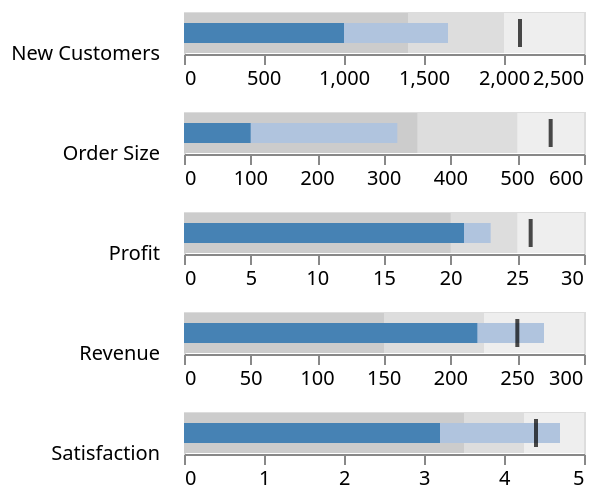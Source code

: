 {
    "$schema": "https://vega.github.io/schema/vega/v3.json",
    "description": "A simple bar chart with embedded data.",
    "autosize": "pad",
    "padding": 5,
    "data": [
        {
            "name": "source_0",
            "values": [
                {
                    "title": "Revenue",
                    "subtitle": "US$, in thousands",
                    "ranges": [
                        150,
                        225,
                        300
                    ],
                    "measures": [
                        220,
                        270
                    ],
                    "markers": [
                        250
                    ]
                },
                {
                    "title": "Profit",
                    "subtitle": "%",
                    "ranges": [
                        20,
                        25,
                        30
                    ],
                    "measures": [
                        21,
                        23
                    ],
                    "markers": [
                        26
                    ]
                },
                {
                    "title": "Order Size",
                    "subtitle": "US$, average",
                    "ranges": [
                        350,
                        500,
                        600
                    ],
                    "measures": [
                        100,
                        320
                    ],
                    "markers": [
                        550
                    ]
                },
                {
                    "title": "New Customers",
                    "subtitle": "count",
                    "ranges": [
                        1400,
                        2000,
                        2500
                    ],
                    "measures": [
                        1000,
                        1650
                    ],
                    "markers": [
                        2100
                    ]
                },
                {
                    "title": "Satisfaction",
                    "subtitle": "out of 5",
                    "ranges": [
                        3.5,
                        4.25,
                        5
                    ],
                    "measures": [
                        3.2,
                        4.7
                    ],
                    "markers": [
                        4.4
                    ]
                }
            ]
        },
        {
            "name": "row_domain",
            "source": "source_0",
            "transform": [
                {
                    "type": "aggregate",
                    "groupby": [
                        "title"
                    ]
                }
            ]
        },
        {
            "name": "data_2",
            "source": "source_0",
            "transform": [
                {
                    "type": "formula",
                    "expr": "toNumber(datum[\"ranges\"] && datum[\"ranges\"][\"2\"])",
                    "as": "ranges.2"
                },
                {
                    "type": "filter",
                    "expr": "datum[\"ranges.2\"] !== null && !isNaN(datum[\"ranges.2\"])"
                }
            ]
        },
        {
            "name": "data_3",
            "source": "source_0",
            "transform": [
                {
                    "type": "formula",
                    "expr": "toNumber(datum[\"ranges\"] && datum[\"ranges\"][\"1\"])",
                    "as": "ranges.1"
                },
                {
                    "type": "filter",
                    "expr": "datum[\"ranges.1\"] !== null && !isNaN(datum[\"ranges.1\"])"
                }
            ]
        },
        {
            "name": "data_4",
            "source": "source_0",
            "transform": [
                {
                    "type": "formula",
                    "expr": "toNumber(datum[\"ranges\"] && datum[\"ranges\"][\"0\"])",
                    "as": "ranges.0"
                },
                {
                    "type": "filter",
                    "expr": "datum[\"ranges.0\"] !== null && !isNaN(datum[\"ranges.0\"])"
                }
            ]
        },
        {
            "name": "data_5",
            "source": "source_0",
            "transform": [
                {
                    "type": "formula",
                    "expr": "toNumber(datum[\"measures\"] && datum[\"measures\"][\"1\"])",
                    "as": "measures.1"
                },
                {
                    "type": "filter",
                    "expr": "datum[\"measures.1\"] !== null && !isNaN(datum[\"measures.1\"])"
                }
            ]
        },
        {
            "name": "data_6",
            "source": "source_0",
            "transform": [
                {
                    "type": "formula",
                    "expr": "toNumber(datum[\"measures\"] && datum[\"measures\"][\"0\"])",
                    "as": "measures.0"
                },
                {
                    "type": "filter",
                    "expr": "datum[\"measures.0\"] !== null && !isNaN(datum[\"measures.0\"])"
                }
            ]
        },
        {
            "name": "data_7",
            "source": "source_0",
            "transform": [
                {
                    "type": "formula",
                    "expr": "toNumber(datum[\"markers\"] && datum[\"markers\"][\"0\"])",
                    "as": "markers.0"
                },
                {
                    "type": "filter",
                    "expr": "datum[\"markers.0\"] !== null && !isNaN(datum[\"markers.0\"])"
                }
            ]
        }
    ],
    "signals": [
        {
            "name": "child_width",
            "value": 200
        },
        {
            "name": "child_height",
            "value": 21
        }
    ],
    "layout": {
        "padding": {
            "row": 10,
            "column": 10
        },
        "columns": 1,
        "bounds": "full",
        "align": "all"
    },
    "marks": [
        {
            "name": "row_header",
            "type": "group",
            "role": "row-header",
            "from": {
                "data": "row_domain"
            },
            "sort": {
                "field": "datum[\"title\"]",
                "order": "ascending"
            },
            "title": {
                "text": {
                    "signal": "''+parent[\"title\"]"
                },
                "offset": 10,
                "orient": "left",
                "style": "guide-label",
                "angle": {
                    "value": 0
                },
                "anchor": {
                    "value": "start"
                },
                "baseline": {
                    "value": "middle"
                }
            },
            "encode": {
                "update": {
                    "height": {
                        "signal": "child_height"
                    }
                }
            }
        },
        {
            "name": "cell",
            "type": "group",
            "style": "cell",
            "from": {
                "facet": {
                    "name": "facet",
                    "data": "source_0",
                    "groupby": [
                        "title"
                    ]
                }
            },
            "sort": {
                "field": [
                    "datum[\"title\"]"
                ],
                "order": [
                    "ascending"
                ]
            },
            "data": [
                {
                    "source": "facet",
                    "name": "data_0",
                    "transform": [
                        {
                            "type": "formula",
                            "expr": "toNumber(datum[\"ranges\"] && datum[\"ranges\"][\"2\"])",
                            "as": "ranges.2"
                        },
                        {
                            "type": "filter",
                            "expr": "datum[\"ranges.2\"] !== null && !isNaN(datum[\"ranges.2\"])"
                        }
                    ]
                },
                {
                    "source": "facet",
                    "name": "data_1",
                    "transform": [
                        {
                            "type": "formula",
                            "expr": "toNumber(datum[\"ranges\"] && datum[\"ranges\"][\"1\"])",
                            "as": "ranges.1"
                        },
                        {
                            "type": "filter",
                            "expr": "datum[\"ranges.1\"] !== null && !isNaN(datum[\"ranges.1\"])"
                        }
                    ]
                },
                {
                    "source": "facet",
                    "name": "data_2",
                    "transform": [
                        {
                            "type": "formula",
                            "expr": "toNumber(datum[\"ranges\"] && datum[\"ranges\"][\"0\"])",
                            "as": "ranges.0"
                        },
                        {
                            "type": "filter",
                            "expr": "datum[\"ranges.0\"] !== null && !isNaN(datum[\"ranges.0\"])"
                        }
                    ]
                },
                {
                    "source": "facet",
                    "name": "data_3",
                    "transform": [
                        {
                            "type": "formula",
                            "expr": "toNumber(datum[\"measures\"] && datum[\"measures\"][\"1\"])",
                            "as": "measures.1"
                        },
                        {
                            "type": "filter",
                            "expr": "datum[\"measures.1\"] !== null && !isNaN(datum[\"measures.1\"])"
                        }
                    ]
                },
                {
                    "source": "facet",
                    "name": "data_4",
                    "transform": [
                        {
                            "type": "formula",
                            "expr": "toNumber(datum[\"measures\"] && datum[\"measures\"][\"0\"])",
                            "as": "measures.0"
                        },
                        {
                            "type": "filter",
                            "expr": "datum[\"measures.0\"] !== null && !isNaN(datum[\"measures.0\"])"
                        }
                    ]
                },
                {
                    "source": "facet",
                    "name": "data_5",
                    "transform": [
                        {
                            "type": "formula",
                            "expr": "toNumber(datum[\"markers\"] && datum[\"markers\"][\"0\"])",
                            "as": "markers.0"
                        },
                        {
                            "type": "filter",
                            "expr": "datum[\"markers.0\"] !== null && !isNaN(datum[\"markers.0\"])"
                        }
                    ]
                }
            ],
            "encode": {
                "update": {
                    "width": {
                        "signal": "child_width"
                    },
                    "height": {
                        "signal": "child_height"
                    }
                }
            },
            "marks": [
                {
                    "name": "child_layer_0_marks",
                    "type": "rect",
                    "style": [
                        "bar"
                    ],
                    "from": {
                        "data": "data_0"
                    },
                    "encode": {
                        "update": {
                            "fill": {
                                "value": "#eee"
                            },
                            "x": {
                                "scale": "child_x",
                                "field": "ranges\\.2"
                            },
                            "x2": {
                                "scale": "child_x",
                                "value": 0
                            },
                            "yc": {
                                "signal": "child_height",
                                "mult": 0.5
                            },
                            "height": {
                                "value": 20
                            }
                        }
                    }
                },
                {
                    "name": "child_layer_1_marks",
                    "type": "rect",
                    "style": [
                        "bar"
                    ],
                    "from": {
                        "data": "data_1"
                    },
                    "encode": {
                        "update": {
                            "fill": {
                                "value": "#ddd"
                            },
                            "x": {
                                "scale": "child_x",
                                "field": "ranges\\.1"
                            },
                            "x2": {
                                "scale": "child_x",
                                "value": 0
                            },
                            "yc": {
                                "signal": "child_height",
                                "mult": 0.5
                            },
                            "height": {
                                "value": 20
                            }
                        }
                    }
                },
                {
                    "name": "child_layer_2_marks",
                    "type": "rect",
                    "style": [
                        "bar"
                    ],
                    "from": {
                        "data": "data_2"
                    },
                    "encode": {
                        "update": {
                            "fill": {
                                "value": "#ccc"
                            },
                            "x": {
                                "scale": "child_x",
                                "field": "ranges\\.0"
                            },
                            "x2": {
                                "scale": "child_x",
                                "value": 0
                            },
                            "yc": {
                                "signal": "child_height",
                                "mult": 0.5
                            },
                            "height": {
                                "value": 20
                            }
                        }
                    }
                },
                {
                    "name": "child_layer_3_marks",
                    "type": "rect",
                    "style": [
                        "bar"
                    ],
                    "from": {
                        "data": "data_3"
                    },
                    "encode": {
                        "update": {
                            "fill": {
                                "value": "lightsteelblue"
                            },
                            "x": {
                                "scale": "child_x",
                                "field": "measures\\.1"
                            },
                            "x2": {
                                "scale": "child_x",
                                "value": 0
                            },
                            "yc": {
                                "signal": "child_height",
                                "mult": 0.5
                            },
                            "height": {
                                "value": 10
                            }
                        }
                    }
                },
                {
                    "name": "child_layer_4_marks",
                    "type": "rect",
                    "style": [
                        "bar"
                    ],
                    "from": {
                        "data": "data_4"
                    },
                    "encode": {
                        "update": {
                            "fill": {
                                "value": "steelblue"
                            },
                            "x": {
                                "scale": "child_x",
                                "field": "measures\\.0"
                            },
                            "x2": {
                                "scale": "child_x",
                                "value": 0
                            },
                            "yc": {
                                "signal": "child_height",
                                "mult": 0.5
                            },
                            "height": {
                                "value": 10
                            }
                        }
                    }
                },
                {
                    "name": "child_layer_5_marks",
                    "type": "rect",
                    "style": [
                        "tick"
                    ],
                    "from": {
                        "data": "data_5"
                    },
                    "encode": {
                        "update": {
                            "opacity": {
                                "value": 0.7
                            },
                            "fill": {
                                "value": "black"
                            },
                            "xc": {
                                "scale": "child_x",
                                "field": "markers\\.0"
                            },
                            "yc": {
                                "signal": "child_height",
                                "mult": 0.5
                            },
                            "height": {
                                "value": 14
                            },
                            "width": {
                                "value": 2
                            }
                        }
                    }
                }
            ],
            "scales": [
                {
                    "name": "child_x",
                    "type": "linear",
                    "domain": {
                        "fields": [
                            {
                                "data": "data_0",
                                "field": "ranges\\.2"
                            },
                            {
                                "data": "data_1",
                                "field": "ranges\\.1"
                            },
                            {
                                "data": "data_2",
                                "field": "ranges\\.0"
                            },
                            {
                                "data": "data_3",
                                "field": "measures\\.1"
                            },
                            {
                                "data": "data_4",
                                "field": "measures\\.0"
                            },
                            {
                                "data": "data_5",
                                "field": "markers\\.0"
                            }
                        ]
                    },
                    "range": [
                        0,
                        {
                            "signal": "child_width"
                        }
                    ],
                    "nice": false,
                    "zero": true
                }
            ],
            "axes": [
                {
                    "scale": "child_x",
                    "orient": "bottom",
                    "grid": false,
                    "labelFlush": true,
                    "labelOverlap": true,
                    "tickCount": {
                        "signal": "ceil(child_width/40)"
                    },
                    "zindex": 1
                },
                {
                    "scale": "child_x",
                    "orient": "bottom",
                    "grid": true,
                    "tickCount": {
                        "signal": "ceil(child_width/40)"
                    },
                    "domain": false,
                    "labels": false,
                    "maxExtent": 0,
                    "minExtent": 0,
                    "ticks": false,
                    "zindex": 0
                }
            ]
        }
    ],
    "config": {
        "axisY": {
            "minExtent": 30
        }
    }
}
